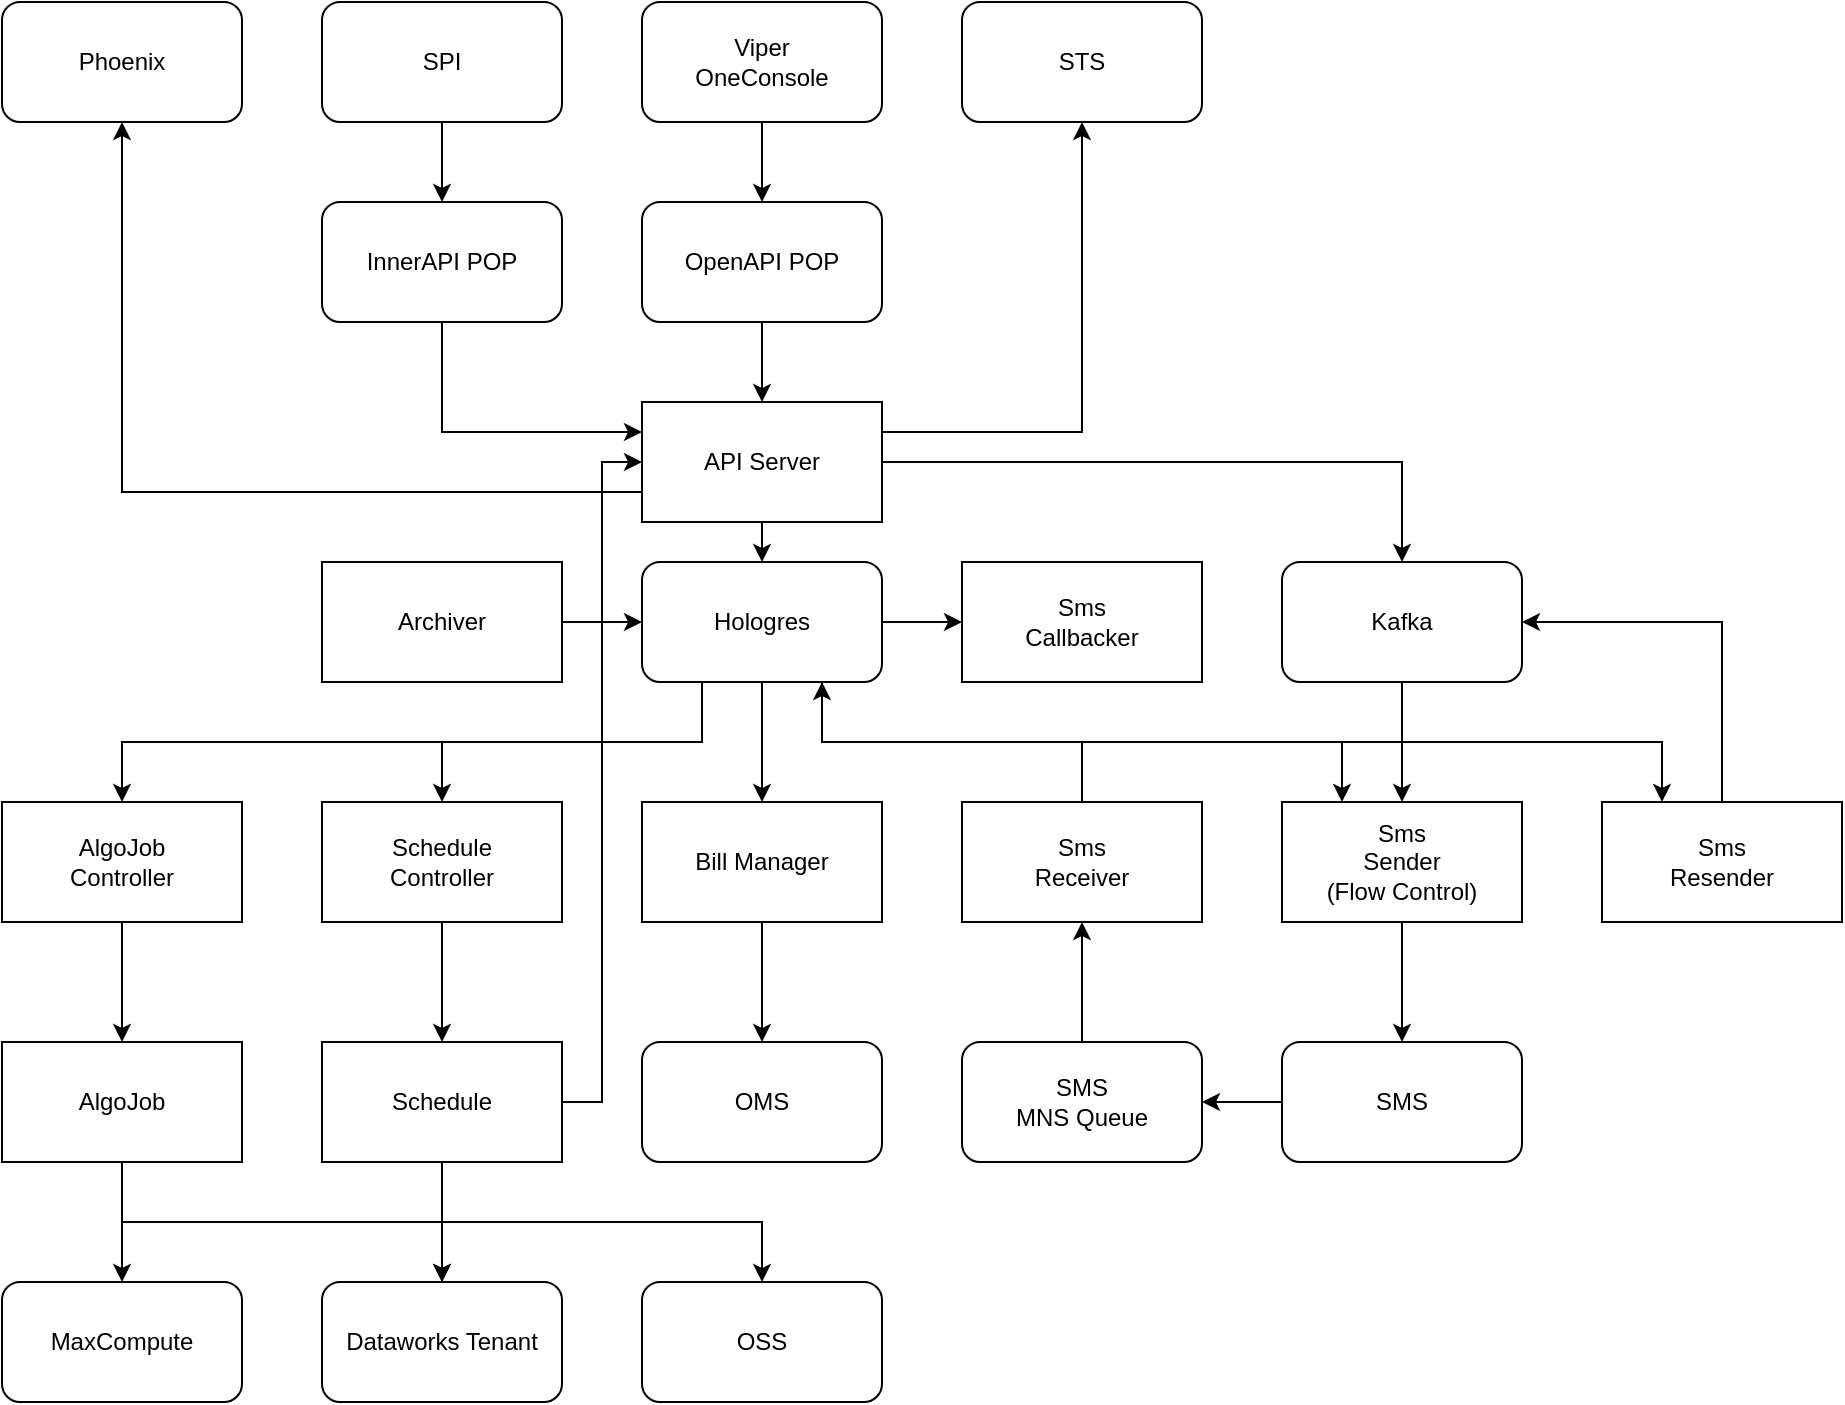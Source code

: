<mxfile version="16.4.5" type="github">
  <diagram id="kwOFzgkw-_hWnU-vj7TP" name="Page-1">
    <mxGraphModel dx="1551" dy="479" grid="1" gridSize="10" guides="1" tooltips="1" connect="1" arrows="1" fold="1" page="1" pageScale="1" pageWidth="850" pageHeight="1100" math="0" shadow="0">
      <root>
        <mxCell id="0" />
        <mxCell id="1" parent="0" />
        <mxCell id="RS1YW1xytb4FjU0digug-9" style="edgeStyle=orthogonalEdgeStyle;rounded=0;orthogonalLoop=1;jettySize=auto;html=1;exitX=0.5;exitY=1;exitDx=0;exitDy=0;entryX=0.5;entryY=0;entryDx=0;entryDy=0;" edge="1" parent="1" source="RS1YW1xytb4FjU0digug-1" target="RS1YW1xytb4FjU0digug-7">
          <mxGeometry relative="1" as="geometry" />
        </mxCell>
        <mxCell id="RS1YW1xytb4FjU0digug-34" style="edgeStyle=orthogonalEdgeStyle;rounded=0;orthogonalLoop=1;jettySize=auto;html=1;exitX=1;exitY=0.5;exitDx=0;exitDy=0;" edge="1" parent="1" source="RS1YW1xytb4FjU0digug-1" target="RS1YW1xytb4FjU0digug-8">
          <mxGeometry relative="1" as="geometry" />
        </mxCell>
        <mxCell id="RS1YW1xytb4FjU0digug-55" style="edgeStyle=orthogonalEdgeStyle;rounded=0;orthogonalLoop=1;jettySize=auto;html=1;exitX=0;exitY=0.75;exitDx=0;exitDy=0;entryX=0.5;entryY=1;entryDx=0;entryDy=0;" edge="1" parent="1" source="RS1YW1xytb4FjU0digug-1" target="RS1YW1xytb4FjU0digug-50">
          <mxGeometry relative="1" as="geometry" />
        </mxCell>
        <mxCell id="RS1YW1xytb4FjU0digug-57" style="edgeStyle=orthogonalEdgeStyle;rounded=0;orthogonalLoop=1;jettySize=auto;html=1;exitX=1;exitY=0.25;exitDx=0;exitDy=0;" edge="1" parent="1" source="RS1YW1xytb4FjU0digug-1" target="RS1YW1xytb4FjU0digug-56">
          <mxGeometry relative="1" as="geometry" />
        </mxCell>
        <mxCell id="RS1YW1xytb4FjU0digug-1" value="API Server" style="rounded=0;whiteSpace=wrap;html=1;" vertex="1" parent="1">
          <mxGeometry x="160" y="400" width="120" height="60" as="geometry" />
        </mxCell>
        <mxCell id="RS1YW1xytb4FjU0digug-42" style="edgeStyle=orthogonalEdgeStyle;rounded=0;orthogonalLoop=1;jettySize=auto;html=1;exitX=0.5;exitY=1;exitDx=0;exitDy=0;entryX=0.5;entryY=0;entryDx=0;entryDy=0;" edge="1" parent="1" source="RS1YW1xytb4FjU0digug-2" target="RS1YW1xytb4FjU0digug-38">
          <mxGeometry relative="1" as="geometry" />
        </mxCell>
        <mxCell id="RS1YW1xytb4FjU0digug-2" value="Schedule&lt;br&gt;Controller" style="rounded=0;whiteSpace=wrap;html=1;" vertex="1" parent="1">
          <mxGeometry y="600" width="120" height="60" as="geometry" />
        </mxCell>
        <mxCell id="RS1YW1xytb4FjU0digug-44" style="edgeStyle=orthogonalEdgeStyle;rounded=0;orthogonalLoop=1;jettySize=auto;html=1;exitX=0.5;exitY=1;exitDx=0;exitDy=0;" edge="1" parent="1" source="RS1YW1xytb4FjU0digug-3" target="RS1YW1xytb4FjU0digug-43">
          <mxGeometry relative="1" as="geometry" />
        </mxCell>
        <mxCell id="RS1YW1xytb4FjU0digug-3" value="AlgoJob&lt;br&gt;Controller" style="rounded=0;whiteSpace=wrap;html=1;" vertex="1" parent="1">
          <mxGeometry x="-160" y="600" width="120" height="60" as="geometry" />
        </mxCell>
        <mxCell id="RS1YW1xytb4FjU0digug-21" style="edgeStyle=orthogonalEdgeStyle;rounded=0;orthogonalLoop=1;jettySize=auto;html=1;exitX=0.5;exitY=1;exitDx=0;exitDy=0;" edge="1" parent="1" source="RS1YW1xytb4FjU0digug-4" target="RS1YW1xytb4FjU0digug-20">
          <mxGeometry relative="1" as="geometry" />
        </mxCell>
        <mxCell id="RS1YW1xytb4FjU0digug-4" value="Bill Manager" style="rounded=0;whiteSpace=wrap;html=1;" vertex="1" parent="1">
          <mxGeometry x="160" y="600" width="120" height="60" as="geometry" />
        </mxCell>
        <mxCell id="RS1YW1xytb4FjU0digug-35" style="edgeStyle=orthogonalEdgeStyle;rounded=0;orthogonalLoop=1;jettySize=auto;html=1;exitX=1;exitY=0.5;exitDx=0;exitDy=0;entryX=0;entryY=0.5;entryDx=0;entryDy=0;" edge="1" parent="1" source="RS1YW1xytb4FjU0digug-5" target="RS1YW1xytb4FjU0digug-7">
          <mxGeometry relative="1" as="geometry" />
        </mxCell>
        <mxCell id="RS1YW1xytb4FjU0digug-5" value="Archiver" style="rounded=0;whiteSpace=wrap;html=1;" vertex="1" parent="1">
          <mxGeometry y="480" width="120" height="60" as="geometry" />
        </mxCell>
        <mxCell id="RS1YW1xytb4FjU0digug-28" style="edgeStyle=orthogonalEdgeStyle;rounded=0;orthogonalLoop=1;jettySize=auto;html=1;exitX=0.5;exitY=1;exitDx=0;exitDy=0;" edge="1" parent="1" source="RS1YW1xytb4FjU0digug-6" target="RS1YW1xytb4FjU0digug-27">
          <mxGeometry relative="1" as="geometry" />
        </mxCell>
        <mxCell id="RS1YW1xytb4FjU0digug-6" value="Sms&lt;br&gt;Sender&lt;br&gt;(Flow Control)" style="rounded=0;whiteSpace=wrap;html=1;" vertex="1" parent="1">
          <mxGeometry x="480" y="600" width="120" height="60" as="geometry" />
        </mxCell>
        <mxCell id="RS1YW1xytb4FjU0digug-12" style="edgeStyle=orthogonalEdgeStyle;rounded=0;orthogonalLoop=1;jettySize=auto;html=1;exitX=0.5;exitY=1;exitDx=0;exitDy=0;entryX=0.5;entryY=0;entryDx=0;entryDy=0;" edge="1" parent="1" source="RS1YW1xytb4FjU0digug-7" target="RS1YW1xytb4FjU0digug-4">
          <mxGeometry relative="1" as="geometry" />
        </mxCell>
        <mxCell id="RS1YW1xytb4FjU0digug-24" style="edgeStyle=orthogonalEdgeStyle;rounded=0;orthogonalLoop=1;jettySize=auto;html=1;entryX=0.25;entryY=0;entryDx=0;entryDy=0;exitX=0.75;exitY=1;exitDx=0;exitDy=0;" edge="1" parent="1" source="RS1YW1xytb4FjU0digug-7" target="RS1YW1xytb4FjU0digug-6">
          <mxGeometry relative="1" as="geometry">
            <mxPoint x="280" y="440" as="sourcePoint" />
          </mxGeometry>
        </mxCell>
        <mxCell id="RS1YW1xytb4FjU0digug-25" style="edgeStyle=orthogonalEdgeStyle;rounded=0;orthogonalLoop=1;jettySize=auto;html=1;entryX=0.25;entryY=0;entryDx=0;entryDy=0;exitX=0.75;exitY=1;exitDx=0;exitDy=0;" edge="1" parent="1" source="RS1YW1xytb4FjU0digug-7" target="RS1YW1xytb4FjU0digug-23">
          <mxGeometry relative="1" as="geometry">
            <mxPoint x="280" y="420" as="sourcePoint" />
          </mxGeometry>
        </mxCell>
        <mxCell id="RS1YW1xytb4FjU0digug-36" style="edgeStyle=orthogonalEdgeStyle;rounded=0;orthogonalLoop=1;jettySize=auto;html=1;exitX=0.25;exitY=1;exitDx=0;exitDy=0;" edge="1" parent="1" source="RS1YW1xytb4FjU0digug-7" target="RS1YW1xytb4FjU0digug-2">
          <mxGeometry relative="1" as="geometry" />
        </mxCell>
        <mxCell id="RS1YW1xytb4FjU0digug-37" style="edgeStyle=orthogonalEdgeStyle;rounded=0;orthogonalLoop=1;jettySize=auto;html=1;exitX=0.25;exitY=1;exitDx=0;exitDy=0;" edge="1" parent="1" source="RS1YW1xytb4FjU0digug-7" target="RS1YW1xytb4FjU0digug-3">
          <mxGeometry relative="1" as="geometry" />
        </mxCell>
        <mxCell id="RS1YW1xytb4FjU0digug-60" style="edgeStyle=orthogonalEdgeStyle;rounded=0;orthogonalLoop=1;jettySize=auto;html=1;exitX=1;exitY=0.5;exitDx=0;exitDy=0;" edge="1" parent="1" source="RS1YW1xytb4FjU0digug-7" target="RS1YW1xytb4FjU0digug-59">
          <mxGeometry relative="1" as="geometry" />
        </mxCell>
        <mxCell id="RS1YW1xytb4FjU0digug-7" value="Hologres" style="rounded=1;whiteSpace=wrap;html=1;" vertex="1" parent="1">
          <mxGeometry x="160" y="480" width="120" height="60" as="geometry" />
        </mxCell>
        <mxCell id="RS1YW1xytb4FjU0digug-22" style="edgeStyle=orthogonalEdgeStyle;rounded=0;orthogonalLoop=1;jettySize=auto;html=1;exitX=0.5;exitY=1;exitDx=0;exitDy=0;" edge="1" parent="1" source="RS1YW1xytb4FjU0digug-8" target="RS1YW1xytb4FjU0digug-6">
          <mxGeometry relative="1" as="geometry" />
        </mxCell>
        <mxCell id="RS1YW1xytb4FjU0digug-8" value="Kafka" style="rounded=1;whiteSpace=wrap;html=1;" vertex="1" parent="1">
          <mxGeometry x="480" y="480" width="120" height="60" as="geometry" />
        </mxCell>
        <mxCell id="RS1YW1xytb4FjU0digug-19" style="edgeStyle=orthogonalEdgeStyle;rounded=0;orthogonalLoop=1;jettySize=auto;html=1;exitX=0.5;exitY=1;exitDx=0;exitDy=0;" edge="1" parent="1" source="RS1YW1xytb4FjU0digug-14" target="RS1YW1xytb4FjU0digug-1">
          <mxGeometry relative="1" as="geometry" />
        </mxCell>
        <mxCell id="RS1YW1xytb4FjU0digug-14" value="OpenAPI POP" style="rounded=1;whiteSpace=wrap;html=1;" vertex="1" parent="1">
          <mxGeometry x="160" y="300" width="120" height="60" as="geometry" />
        </mxCell>
        <mxCell id="RS1YW1xytb4FjU0digug-18" style="edgeStyle=orthogonalEdgeStyle;rounded=0;orthogonalLoop=1;jettySize=auto;html=1;exitX=0.5;exitY=1;exitDx=0;exitDy=0;" edge="1" parent="1" source="RS1YW1xytb4FjU0digug-16" target="RS1YW1xytb4FjU0digug-14">
          <mxGeometry relative="1" as="geometry" />
        </mxCell>
        <mxCell id="RS1YW1xytb4FjU0digug-16" value="Viper&lt;br&gt;OneConsole" style="rounded=1;whiteSpace=wrap;html=1;" vertex="1" parent="1">
          <mxGeometry x="160" y="200" width="120" height="60" as="geometry" />
        </mxCell>
        <mxCell id="RS1YW1xytb4FjU0digug-20" value="OMS" style="rounded=1;whiteSpace=wrap;html=1;" vertex="1" parent="1">
          <mxGeometry x="160" y="720" width="120" height="60" as="geometry" />
        </mxCell>
        <mxCell id="RS1YW1xytb4FjU0digug-26" style="edgeStyle=orthogonalEdgeStyle;rounded=0;orthogonalLoop=1;jettySize=auto;html=1;exitX=0.5;exitY=0;exitDx=0;exitDy=0;entryX=1;entryY=0.5;entryDx=0;entryDy=0;" edge="1" parent="1" source="RS1YW1xytb4FjU0digug-23" target="RS1YW1xytb4FjU0digug-8">
          <mxGeometry relative="1" as="geometry" />
        </mxCell>
        <mxCell id="RS1YW1xytb4FjU0digug-23" value="Sms&lt;br&gt;Resender" style="rounded=0;whiteSpace=wrap;html=1;" vertex="1" parent="1">
          <mxGeometry x="640" y="600" width="120" height="60" as="geometry" />
        </mxCell>
        <mxCell id="RS1YW1xytb4FjU0digug-58" style="edgeStyle=orthogonalEdgeStyle;rounded=0;orthogonalLoop=1;jettySize=auto;html=1;exitX=0;exitY=0.5;exitDx=0;exitDy=0;entryX=1;entryY=0.5;entryDx=0;entryDy=0;" edge="1" parent="1" source="RS1YW1xytb4FjU0digug-27" target="RS1YW1xytb4FjU0digug-30">
          <mxGeometry relative="1" as="geometry" />
        </mxCell>
        <mxCell id="RS1YW1xytb4FjU0digug-27" value="SMS" style="rounded=1;whiteSpace=wrap;html=1;" vertex="1" parent="1">
          <mxGeometry x="480" y="720" width="120" height="60" as="geometry" />
        </mxCell>
        <mxCell id="RS1YW1xytb4FjU0digug-33" style="edgeStyle=orthogonalEdgeStyle;rounded=0;orthogonalLoop=1;jettySize=auto;html=1;exitX=0.5;exitY=0;exitDx=0;exitDy=0;entryX=0.75;entryY=1;entryDx=0;entryDy=0;" edge="1" parent="1" source="RS1YW1xytb4FjU0digug-29" target="RS1YW1xytb4FjU0digug-7">
          <mxGeometry relative="1" as="geometry" />
        </mxCell>
        <mxCell id="RS1YW1xytb4FjU0digug-29" value="Sms&lt;br&gt;Receiver" style="rounded=0;whiteSpace=wrap;html=1;" vertex="1" parent="1">
          <mxGeometry x="320" y="600" width="120" height="60" as="geometry" />
        </mxCell>
        <mxCell id="RS1YW1xytb4FjU0digug-32" style="edgeStyle=orthogonalEdgeStyle;rounded=0;orthogonalLoop=1;jettySize=auto;html=1;exitX=0.5;exitY=0;exitDx=0;exitDy=0;entryX=0.5;entryY=1;entryDx=0;entryDy=0;" edge="1" parent="1" source="RS1YW1xytb4FjU0digug-30" target="RS1YW1xytb4FjU0digug-29">
          <mxGeometry relative="1" as="geometry" />
        </mxCell>
        <mxCell id="RS1YW1xytb4FjU0digug-30" value="SMS&lt;br&gt;MNS Queue" style="rounded=1;whiteSpace=wrap;html=1;" vertex="1" parent="1">
          <mxGeometry x="320" y="720" width="120" height="60" as="geometry" />
        </mxCell>
        <mxCell id="RS1YW1xytb4FjU0digug-41" style="edgeStyle=orthogonalEdgeStyle;rounded=0;orthogonalLoop=1;jettySize=auto;html=1;exitX=0.5;exitY=1;exitDx=0;exitDy=0;" edge="1" parent="1" source="RS1YW1xytb4FjU0digug-38" target="RS1YW1xytb4FjU0digug-40">
          <mxGeometry relative="1" as="geometry" />
        </mxCell>
        <mxCell id="RS1YW1xytb4FjU0digug-48" style="edgeStyle=orthogonalEdgeStyle;rounded=0;orthogonalLoop=1;jettySize=auto;html=1;exitX=1;exitY=0.5;exitDx=0;exitDy=0;entryX=0;entryY=0.5;entryDx=0;entryDy=0;" edge="1" parent="1" source="RS1YW1xytb4FjU0digug-38" target="RS1YW1xytb4FjU0digug-1">
          <mxGeometry relative="1" as="geometry" />
        </mxCell>
        <mxCell id="RS1YW1xytb4FjU0digug-62" style="edgeStyle=orthogonalEdgeStyle;rounded=0;orthogonalLoop=1;jettySize=auto;html=1;exitX=0.5;exitY=1;exitDx=0;exitDy=0;" edge="1" parent="1" source="RS1YW1xytb4FjU0digug-38" target="RS1YW1xytb4FjU0digug-61">
          <mxGeometry relative="1" as="geometry" />
        </mxCell>
        <mxCell id="RS1YW1xytb4FjU0digug-38" value="Schedule" style="rounded=0;whiteSpace=wrap;html=1;" vertex="1" parent="1">
          <mxGeometry y="720" width="120" height="60" as="geometry" />
        </mxCell>
        <mxCell id="RS1YW1xytb4FjU0digug-39" value="MaxCompute" style="rounded=1;whiteSpace=wrap;html=1;" vertex="1" parent="1">
          <mxGeometry x="-160" y="840" width="120" height="60" as="geometry" />
        </mxCell>
        <mxCell id="RS1YW1xytb4FjU0digug-40" value="Dataworks Tenant" style="rounded=1;whiteSpace=wrap;html=1;" vertex="1" parent="1">
          <mxGeometry y="840" width="120" height="60" as="geometry" />
        </mxCell>
        <mxCell id="RS1YW1xytb4FjU0digug-45" style="edgeStyle=orthogonalEdgeStyle;rounded=0;orthogonalLoop=1;jettySize=auto;html=1;exitX=0.5;exitY=1;exitDx=0;exitDy=0;" edge="1" parent="1" source="RS1YW1xytb4FjU0digug-43" target="RS1YW1xytb4FjU0digug-39">
          <mxGeometry relative="1" as="geometry" />
        </mxCell>
        <mxCell id="RS1YW1xytb4FjU0digug-46" style="edgeStyle=orthogonalEdgeStyle;rounded=0;orthogonalLoop=1;jettySize=auto;html=1;exitX=0.5;exitY=1;exitDx=0;exitDy=0;entryX=0.5;entryY=0;entryDx=0;entryDy=0;" edge="1" parent="1" source="RS1YW1xytb4FjU0digug-43" target="RS1YW1xytb4FjU0digug-40">
          <mxGeometry relative="1" as="geometry" />
        </mxCell>
        <mxCell id="RS1YW1xytb4FjU0digug-43" value="AlgoJob" style="rounded=0;whiteSpace=wrap;html=1;" vertex="1" parent="1">
          <mxGeometry x="-160" y="720" width="120" height="60" as="geometry" />
        </mxCell>
        <mxCell id="RS1YW1xytb4FjU0digug-50" value="Phoenix" style="rounded=1;whiteSpace=wrap;html=1;" vertex="1" parent="1">
          <mxGeometry x="-160" y="200" width="120" height="60" as="geometry" />
        </mxCell>
        <mxCell id="RS1YW1xytb4FjU0digug-53" style="edgeStyle=orthogonalEdgeStyle;rounded=0;orthogonalLoop=1;jettySize=auto;html=1;exitX=0.5;exitY=1;exitDx=0;exitDy=0;" edge="1" parent="1" source="RS1YW1xytb4FjU0digug-51" target="RS1YW1xytb4FjU0digug-52">
          <mxGeometry relative="1" as="geometry" />
        </mxCell>
        <mxCell id="RS1YW1xytb4FjU0digug-51" value="SPI" style="rounded=1;whiteSpace=wrap;html=1;" vertex="1" parent="1">
          <mxGeometry y="200" width="120" height="60" as="geometry" />
        </mxCell>
        <mxCell id="RS1YW1xytb4FjU0digug-54" style="edgeStyle=orthogonalEdgeStyle;rounded=0;orthogonalLoop=1;jettySize=auto;html=1;exitX=0.5;exitY=1;exitDx=0;exitDy=0;entryX=0;entryY=0.25;entryDx=0;entryDy=0;" edge="1" parent="1" source="RS1YW1xytb4FjU0digug-52" target="RS1YW1xytb4FjU0digug-1">
          <mxGeometry relative="1" as="geometry" />
        </mxCell>
        <mxCell id="RS1YW1xytb4FjU0digug-52" value="InnerAPI POP" style="rounded=1;whiteSpace=wrap;html=1;" vertex="1" parent="1">
          <mxGeometry y="300" width="120" height="60" as="geometry" />
        </mxCell>
        <mxCell id="RS1YW1xytb4FjU0digug-56" value="STS" style="rounded=1;whiteSpace=wrap;html=1;" vertex="1" parent="1">
          <mxGeometry x="320" y="200" width="120" height="60" as="geometry" />
        </mxCell>
        <mxCell id="RS1YW1xytb4FjU0digug-59" value="Sms&lt;br&gt;Callbacker" style="rounded=0;whiteSpace=wrap;html=1;" vertex="1" parent="1">
          <mxGeometry x="320" y="480" width="120" height="60" as="geometry" />
        </mxCell>
        <mxCell id="RS1YW1xytb4FjU0digug-61" value="OSS" style="rounded=1;whiteSpace=wrap;html=1;" vertex="1" parent="1">
          <mxGeometry x="160" y="840" width="120" height="60" as="geometry" />
        </mxCell>
      </root>
    </mxGraphModel>
  </diagram>
</mxfile>
